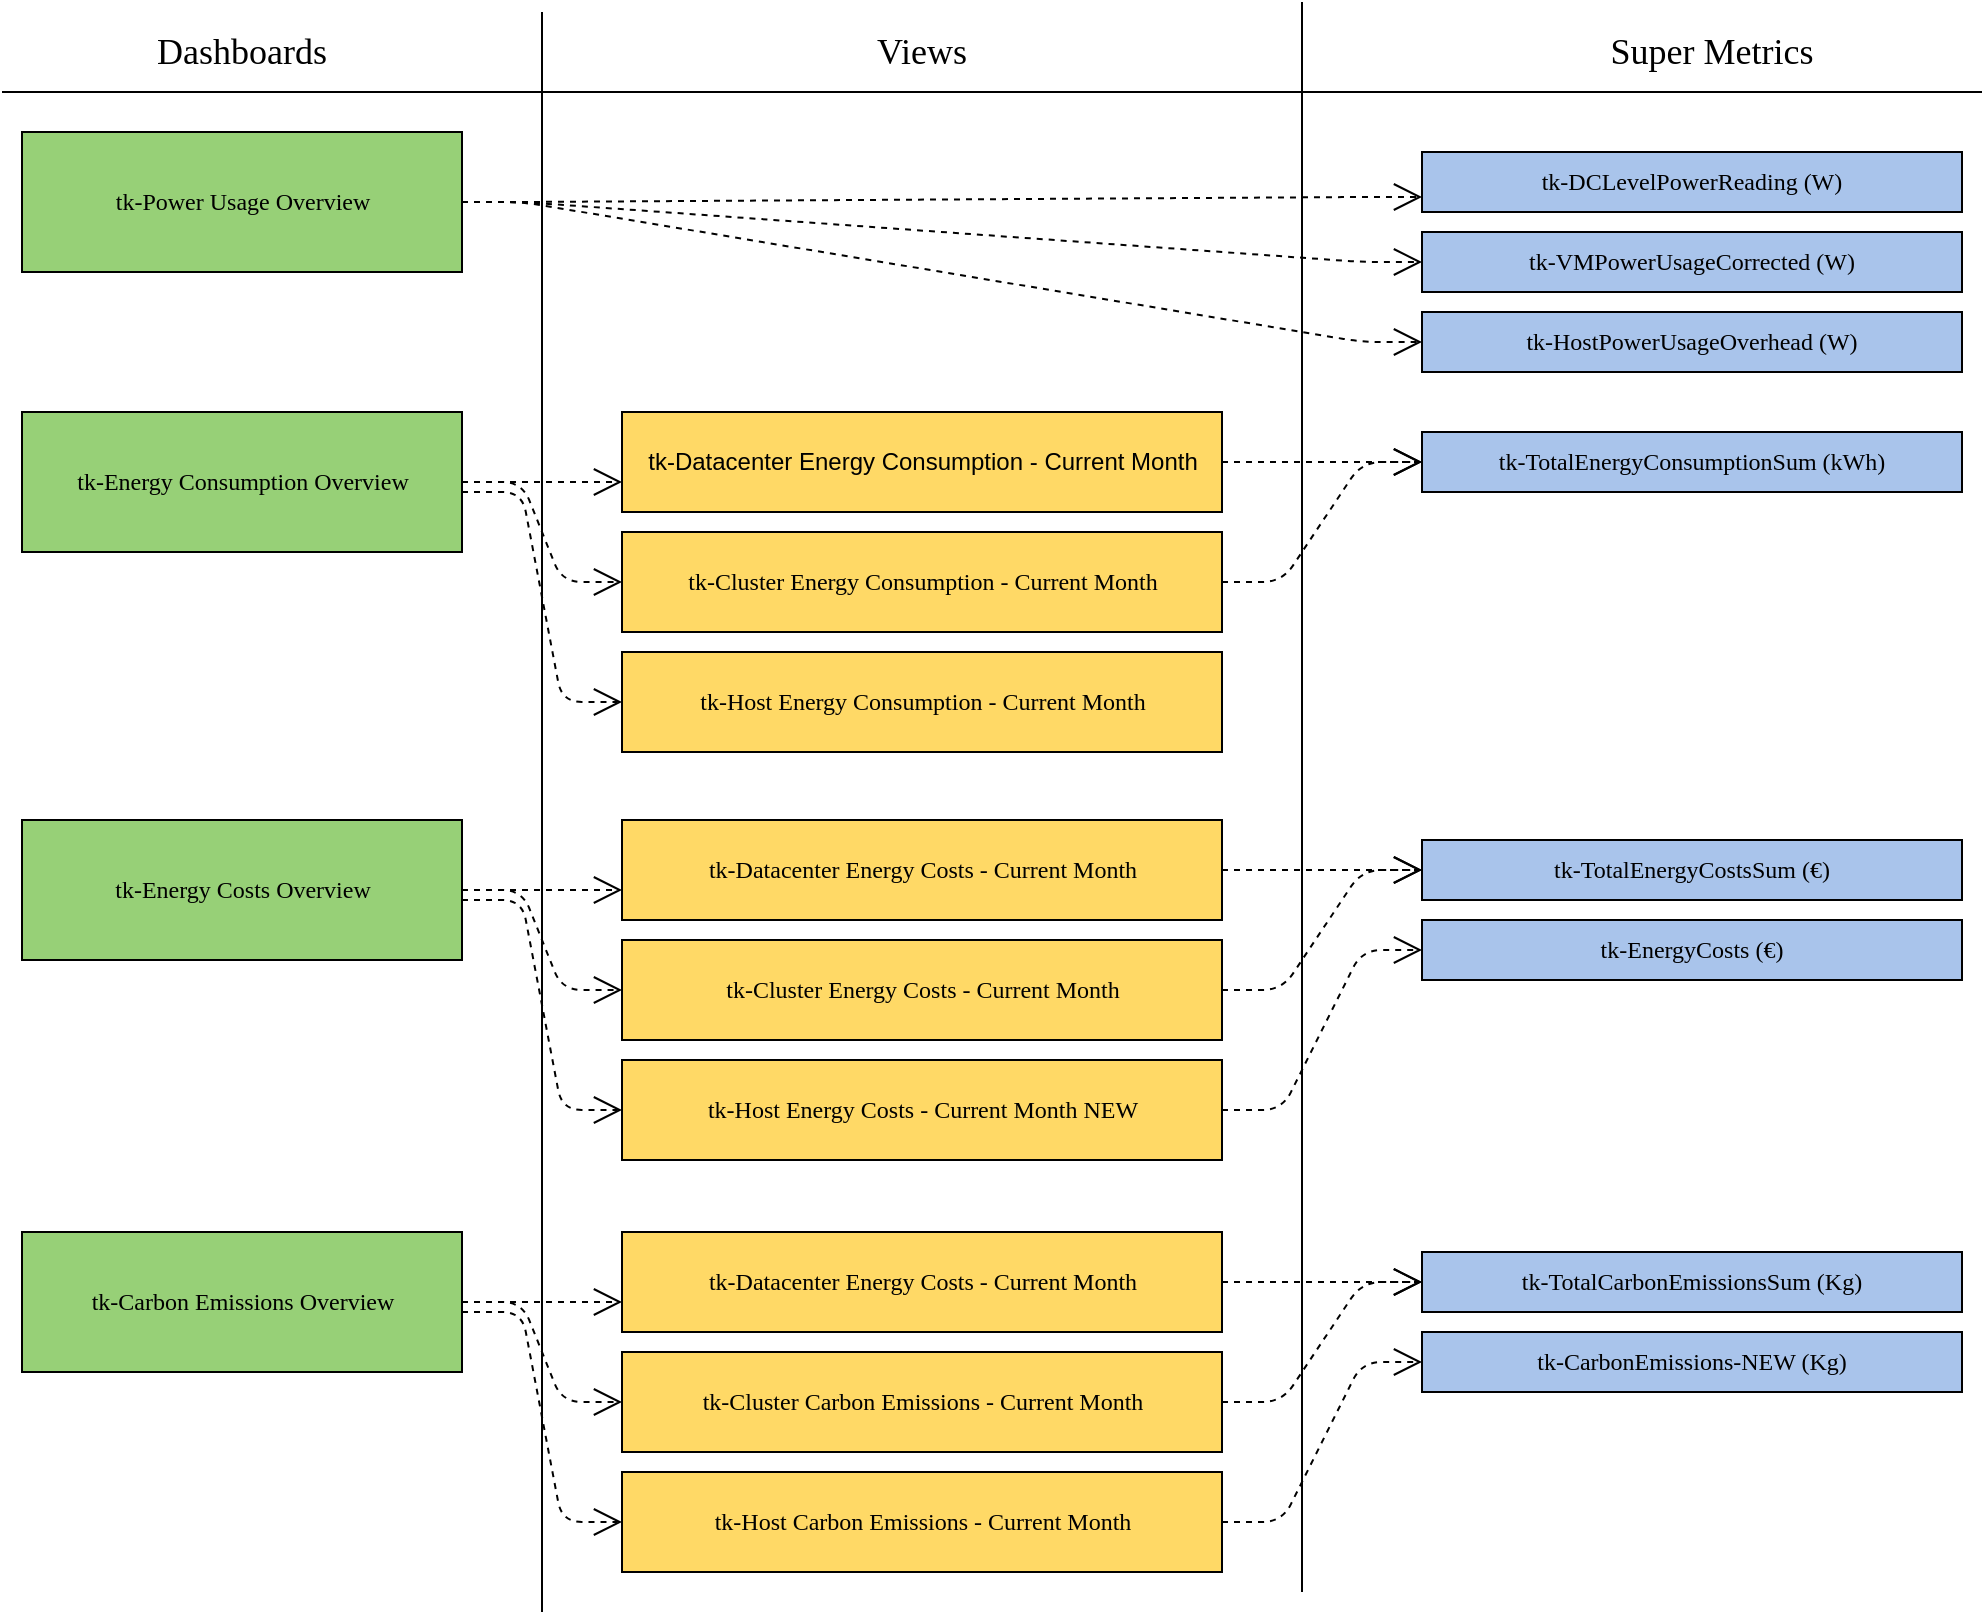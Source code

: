<mxfile version="13.0.3" type="device"><diagram id="6Z0droxwJ2vlk-bS_KEQ" name="Page-1"><mxGraphModel dx="1415" dy="822" grid="0" gridSize="10" guides="1" tooltips="1" connect="1" arrows="1" fold="1" page="1" pageScale="1" pageWidth="1169" pageHeight="827" math="0" shadow="0"><root><mxCell id="0"/><mxCell id="1" parent="0"/><mxCell id="kYcrA7VAKAhkb4kWksEJ-1" value="&lt;font face=&quot;Metropolis&quot;&gt;tk-Power Usage Overview&lt;/font&gt;" style="html=1;fillColor=#97D077;" vertex="1" parent="1"><mxGeometry x="60" y="70" width="220" height="70" as="geometry"/></mxCell><mxCell id="kYcrA7VAKAhkb4kWksEJ-2" value="&lt;font face=&quot;Metropolis&quot;&gt;tk-Energy Consumption Overview&lt;/font&gt;" style="html=1;fillColor=#97D077;" vertex="1" parent="1"><mxGeometry x="60" y="210" width="220" height="70" as="geometry"/></mxCell><mxCell id="kYcrA7VAKAhkb4kWksEJ-3" value="&lt;font face=&quot;Metropolis&quot;&gt;tk-Energy Costs Overview&lt;/font&gt;" style="html=1;fillColor=#97D077;" vertex="1" parent="1"><mxGeometry x="60" y="414" width="220" height="70" as="geometry"/></mxCell><mxCell id="kYcrA7VAKAhkb4kWksEJ-4" value="&lt;font face=&quot;Metropolis&quot;&gt;tk-Carbon Emissions Overview&lt;/font&gt;" style="html=1;fillColor=#97D077;" vertex="1" parent="1"><mxGeometry x="60" y="620" width="220" height="70" as="geometry"/></mxCell><mxCell id="kYcrA7VAKAhkb4kWksEJ-5" value="&lt;font style=&quot;font-size: 18px&quot; face=&quot;Verdana&quot;&gt;Dashboards&lt;/font&gt;" style="text;html=1;strokeColor=none;fillColor=none;align=center;verticalAlign=middle;whiteSpace=wrap;rounded=0;" vertex="1" parent="1"><mxGeometry x="150" y="20" width="40" height="20" as="geometry"/></mxCell><mxCell id="kYcrA7VAKAhkb4kWksEJ-6" value="&lt;font style=&quot;font-size: 18px&quot; face=&quot;Verdana&quot;&gt;Views&lt;/font&gt;" style="text;html=1;strokeColor=none;fillColor=none;align=center;verticalAlign=middle;whiteSpace=wrap;rounded=0;" vertex="1" parent="1"><mxGeometry x="490" y="20" width="40" height="20" as="geometry"/></mxCell><mxCell id="kYcrA7VAKAhkb4kWksEJ-7" value="&lt;font style=&quot;font-size: 18px&quot; face=&quot;Verdana&quot;&gt;Super Metrics&lt;/font&gt;" style="text;html=1;strokeColor=none;fillColor=none;align=center;verticalAlign=middle;whiteSpace=wrap;rounded=0;" vertex="1" parent="1"><mxGeometry x="840" y="20" width="130" height="20" as="geometry"/></mxCell><mxCell id="kYcrA7VAKAhkb4kWksEJ-8" value="" style="endArrow=none;html=1;" edge="1" parent="1"><mxGeometry width="50" height="50" relative="1" as="geometry"><mxPoint x="50" y="50" as="sourcePoint"/><mxPoint x="1040" y="50" as="targetPoint"/></mxGeometry></mxCell><mxCell id="kYcrA7VAKAhkb4kWksEJ-9" value="" style="endArrow=none;html=1;" edge="1" parent="1"><mxGeometry width="50" height="50" relative="1" as="geometry"><mxPoint x="320" y="810" as="sourcePoint"/><mxPoint x="320" y="10" as="targetPoint"/></mxGeometry></mxCell><mxCell id="kYcrA7VAKAhkb4kWksEJ-10" value="" style="endArrow=none;html=1;" edge="1" parent="1"><mxGeometry width="50" height="50" relative="1" as="geometry"><mxPoint x="700" y="800" as="sourcePoint"/><mxPoint x="700" y="5" as="targetPoint"/></mxGeometry></mxCell><mxCell id="kYcrA7VAKAhkb4kWksEJ-11" value="&lt;font face=&quot;Metropolis&quot;&gt;tk-DCLevelPowerReading (W)&lt;/font&gt;" style="rounded=0;whiteSpace=wrap;html=1;fillColor=#A9C4EB;" vertex="1" parent="1"><mxGeometry x="760" y="80" width="270" height="30" as="geometry"/></mxCell><mxCell id="kYcrA7VAKAhkb4kWksEJ-12" value="&lt;font face=&quot;Metropolis&quot;&gt;tk-VMPowerUsageCorrected (W)&lt;/font&gt;" style="rounded=0;whiteSpace=wrap;html=1;fillColor=#A9C4EB;" vertex="1" parent="1"><mxGeometry x="760" y="120" width="270" height="30" as="geometry"/></mxCell><mxCell id="kYcrA7VAKAhkb4kWksEJ-13" value="&lt;font face=&quot;Metropolis&quot;&gt;tk-HostPowerUsageOverhead (W)&lt;/font&gt;" style="rounded=0;whiteSpace=wrap;html=1;fillColor=#A9C4EB;" vertex="1" parent="1"><mxGeometry x="760" y="160" width="270" height="30" as="geometry"/></mxCell><mxCell id="kYcrA7VAKAhkb4kWksEJ-21" value="" style="endArrow=open;endSize=12;dashed=1;html=1;exitX=1;exitY=0.5;exitDx=0;exitDy=0;entryX=0;entryY=0.75;entryDx=0;entryDy=0;edgeStyle=entityRelationEdgeStyle;" edge="1" parent="1" source="kYcrA7VAKAhkb4kWksEJ-1" target="kYcrA7VAKAhkb4kWksEJ-11"><mxGeometry width="160" relative="1" as="geometry"><mxPoint x="650" y="350" as="sourcePoint"/><mxPoint x="810" y="350" as="targetPoint"/></mxGeometry></mxCell><mxCell id="kYcrA7VAKAhkb4kWksEJ-22" value="" style="endArrow=open;endSize=12;dashed=1;html=1;exitX=1;exitY=0.5;exitDx=0;exitDy=0;entryX=0;entryY=0.5;entryDx=0;entryDy=0;edgeStyle=entityRelationEdgeStyle;" edge="1" parent="1" source="kYcrA7VAKAhkb4kWksEJ-1" target="kYcrA7VAKAhkb4kWksEJ-12"><mxGeometry width="160" relative="1" as="geometry"><mxPoint x="290" y="115" as="sourcePoint"/><mxPoint x="805" y="112.5" as="targetPoint"/></mxGeometry></mxCell><mxCell id="kYcrA7VAKAhkb4kWksEJ-23" value="" style="endArrow=open;endSize=12;dashed=1;html=1;entryX=0;entryY=0.5;entryDx=0;entryDy=0;exitX=1;exitY=0.5;exitDx=0;exitDy=0;edgeStyle=entityRelationEdgeStyle;" edge="1" parent="1" source="kYcrA7VAKAhkb4kWksEJ-1" target="kYcrA7VAKAhkb4kWksEJ-13"><mxGeometry width="160" relative="1" as="geometry"><mxPoint x="310" y="115" as="sourcePoint"/><mxPoint x="805" y="145" as="targetPoint"/></mxGeometry></mxCell><mxCell id="kYcrA7VAKAhkb4kWksEJ-24" value="tk-Datacenter Energy Consumption - Current Month" style="html=1;fillColor=#FFD966;" vertex="1" parent="1"><mxGeometry x="360" y="210" width="300" height="50" as="geometry"/></mxCell><mxCell id="kYcrA7VAKAhkb4kWksEJ-25" value="" style="endArrow=open;endSize=12;dashed=1;html=1;exitX=1;exitY=0.5;exitDx=0;exitDy=0;" edge="1" parent="1" source="kYcrA7VAKAhkb4kWksEJ-2"><mxGeometry width="160" relative="1" as="geometry"><mxPoint x="650" y="260" as="sourcePoint"/><mxPoint x="360" y="245" as="targetPoint"/></mxGeometry></mxCell><mxCell id="kYcrA7VAKAhkb4kWksEJ-28" value="&lt;font face=&quot;Metropolis&quot;&gt;tk-Cluster Energy Consumption - Current Month&lt;/font&gt;" style="html=1;fillColor=#FFD966;" vertex="1" parent="1"><mxGeometry x="360" y="270" width="300" height="50" as="geometry"/></mxCell><mxCell id="kYcrA7VAKAhkb4kWksEJ-29" value="" style="endArrow=open;endSize=12;dashed=1;html=1;exitX=1;exitY=0.5;exitDx=0;exitDy=0;edgeStyle=entityRelationEdgeStyle;entryX=0;entryY=0.5;entryDx=0;entryDy=0;" edge="1" parent="1" source="kYcrA7VAKAhkb4kWksEJ-2" target="kYcrA7VAKAhkb4kWksEJ-28"><mxGeometry width="160" relative="1" as="geometry"><mxPoint x="280" y="335" as="sourcePoint"/><mxPoint x="360" y="335" as="targetPoint"/></mxGeometry></mxCell><mxCell id="kYcrA7VAKAhkb4kWksEJ-30" value="&lt;font face=&quot;Metropolis&quot;&gt;tk-Host Energy Consumption - Current Month&lt;/font&gt;" style="html=1;fillColor=#FFD966;" vertex="1" parent="1"><mxGeometry x="360" y="330" width="300" height="50" as="geometry"/></mxCell><mxCell id="kYcrA7VAKAhkb4kWksEJ-31" value="" style="endArrow=open;endSize=12;dashed=1;html=1;edgeStyle=entityRelationEdgeStyle;entryX=0;entryY=0.5;entryDx=0;entryDy=0;" edge="1" parent="1" target="kYcrA7VAKAhkb4kWksEJ-30"><mxGeometry width="160" relative="1" as="geometry"><mxPoint x="280" y="250" as="sourcePoint"/><mxPoint x="360" y="425" as="targetPoint"/></mxGeometry></mxCell><mxCell id="kYcrA7VAKAhkb4kWksEJ-32" value="&lt;font face=&quot;Metropolis&quot;&gt;tk-TotalEnergyConsumptionSum (kWh)&lt;/font&gt;" style="rounded=0;whiteSpace=wrap;html=1;fillColor=#A9C4EB;" vertex="1" parent="1"><mxGeometry x="760" y="220" width="270" height="30" as="geometry"/></mxCell><mxCell id="kYcrA7VAKAhkb4kWksEJ-33" value="&lt;font face=&quot;Metropolis&quot;&gt;tk-TotalEnergyCostsSum (€)&lt;/font&gt;" style="rounded=0;whiteSpace=wrap;html=1;fillColor=#A9C4EB;" vertex="1" parent="1"><mxGeometry x="760" y="424" width="270" height="30" as="geometry"/></mxCell><mxCell id="kYcrA7VAKAhkb4kWksEJ-35" value="" style="endArrow=open;endSize=12;dashed=1;html=1;edgeStyle=entityRelationEdgeStyle;entryX=0;entryY=0.5;entryDx=0;entryDy=0;exitX=1;exitY=0.5;exitDx=0;exitDy=0;" edge="1" parent="1" source="kYcrA7VAKAhkb4kWksEJ-24" target="kYcrA7VAKAhkb4kWksEJ-32"><mxGeometry width="160" relative="1" as="geometry"><mxPoint x="800" y="390" as="sourcePoint"/><mxPoint x="880" y="495" as="targetPoint"/></mxGeometry></mxCell><mxCell id="kYcrA7VAKAhkb4kWksEJ-36" value="" style="endArrow=open;endSize=12;dashed=1;html=1;edgeStyle=entityRelationEdgeStyle;entryX=0;entryY=0.5;entryDx=0;entryDy=0;exitX=1;exitY=0.5;exitDx=0;exitDy=0;" edge="1" parent="1" source="kYcrA7VAKAhkb4kWksEJ-28" target="kYcrA7VAKAhkb4kWksEJ-32"><mxGeometry width="160" relative="1" as="geometry"><mxPoint x="670" y="245" as="sourcePoint"/><mxPoint x="770" y="245" as="targetPoint"/></mxGeometry></mxCell><mxCell id="kYcrA7VAKAhkb4kWksEJ-37" value="&lt;font face=&quot;Metropolis&quot;&gt;tk-Datacenter Energy Costs - Current Month&lt;/font&gt;" style="html=1;fillColor=#FFD966;" vertex="1" parent="1"><mxGeometry x="360" y="414" width="300" height="50" as="geometry"/></mxCell><mxCell id="kYcrA7VAKAhkb4kWksEJ-38" value="" style="endArrow=open;endSize=12;dashed=1;html=1;exitX=1;exitY=0.5;exitDx=0;exitDy=0;" edge="1" parent="1"><mxGeometry width="160" relative="1" as="geometry"><mxPoint x="280" y="449" as="sourcePoint"/><mxPoint x="360" y="449" as="targetPoint"/></mxGeometry></mxCell><mxCell id="kYcrA7VAKAhkb4kWksEJ-39" value="&lt;font face=&quot;Metropolis&quot;&gt;tk-Cluster Energy Costs - Current Month&lt;/font&gt;" style="html=1;fillColor=#FFD966;" vertex="1" parent="1"><mxGeometry x="360" y="474" width="300" height="50" as="geometry"/></mxCell><mxCell id="kYcrA7VAKAhkb4kWksEJ-40" value="" style="endArrow=open;endSize=12;dashed=1;html=1;exitX=1;exitY=0.5;exitDx=0;exitDy=0;edgeStyle=entityRelationEdgeStyle;entryX=0;entryY=0.5;entryDx=0;entryDy=0;" edge="1" parent="1" target="kYcrA7VAKAhkb4kWksEJ-39"><mxGeometry width="160" relative="1" as="geometry"><mxPoint x="280" y="449" as="sourcePoint"/><mxPoint x="360" y="539" as="targetPoint"/></mxGeometry></mxCell><mxCell id="kYcrA7VAKAhkb4kWksEJ-41" value="&lt;font face=&quot;Metropolis&quot;&gt;tk-Host Energy Costs - Current Month NEW&lt;/font&gt;" style="html=1;fillColor=#FFD966;" vertex="1" parent="1"><mxGeometry x="360" y="534" width="300" height="50" as="geometry"/></mxCell><mxCell id="kYcrA7VAKAhkb4kWksEJ-42" value="" style="endArrow=open;endSize=12;dashed=1;html=1;edgeStyle=entityRelationEdgeStyle;entryX=0;entryY=0.5;entryDx=0;entryDy=0;" edge="1" parent="1" target="kYcrA7VAKAhkb4kWksEJ-41"><mxGeometry width="160" relative="1" as="geometry"><mxPoint x="280" y="454" as="sourcePoint"/><mxPoint x="360" y="629" as="targetPoint"/></mxGeometry></mxCell><mxCell id="kYcrA7VAKAhkb4kWksEJ-43" value="" style="endArrow=open;endSize=12;dashed=1;html=1;edgeStyle=entityRelationEdgeStyle;entryX=0;entryY=0.5;entryDx=0;entryDy=0;exitX=1;exitY=0.5;exitDx=0;exitDy=0;" edge="1" parent="1" source="kYcrA7VAKAhkb4kWksEJ-37"><mxGeometry width="160" relative="1" as="geometry"><mxPoint x="800" y="594" as="sourcePoint"/><mxPoint x="760" y="439" as="targetPoint"/></mxGeometry></mxCell><mxCell id="kYcrA7VAKAhkb4kWksEJ-44" value="" style="endArrow=open;endSize=12;dashed=1;html=1;edgeStyle=entityRelationEdgeStyle;entryX=0;entryY=0.5;entryDx=0;entryDy=0;exitX=1;exitY=0.5;exitDx=0;exitDy=0;" edge="1" parent="1" source="kYcrA7VAKAhkb4kWksEJ-39"><mxGeometry width="160" relative="1" as="geometry"><mxPoint x="670" y="449" as="sourcePoint"/><mxPoint x="760" y="439" as="targetPoint"/></mxGeometry></mxCell><mxCell id="kYcrA7VAKAhkb4kWksEJ-48" value="" style="endArrow=open;endSize=12;dashed=1;html=1;edgeStyle=entityRelationEdgeStyle;exitX=1;exitY=0.5;exitDx=0;exitDy=0;entryX=0;entryY=0.5;entryDx=0;entryDy=0;" edge="1" parent="1" source="kYcrA7VAKAhkb4kWksEJ-41" target="kYcrA7VAKAhkb4kWksEJ-60"><mxGeometry width="160" relative="1" as="geometry"><mxPoint x="670" y="509" as="sourcePoint"/><mxPoint x="760" y="440" as="targetPoint"/></mxGeometry></mxCell><mxCell id="kYcrA7VAKAhkb4kWksEJ-49" value="&lt;font face=&quot;Metropolis&quot;&gt;tk-TotalCarbonEmissionsSum (Kg)&lt;/font&gt;" style="rounded=0;whiteSpace=wrap;html=1;fillColor=#A9C4EB;" vertex="1" parent="1"><mxGeometry x="760" y="630" width="270" height="30" as="geometry"/></mxCell><mxCell id="kYcrA7VAKAhkb4kWksEJ-50" value="&lt;font face=&quot;Metropolis&quot;&gt;tk-Datacenter Energy Costs - Current Month&lt;/font&gt;" style="html=1;fillColor=#FFD966;" vertex="1" parent="1"><mxGeometry x="360" y="620" width="300" height="50" as="geometry"/></mxCell><mxCell id="kYcrA7VAKAhkb4kWksEJ-51" value="" style="endArrow=open;endSize=12;dashed=1;html=1;exitX=1;exitY=0.5;exitDx=0;exitDy=0;" edge="1" parent="1"><mxGeometry width="160" relative="1" as="geometry"><mxPoint x="280" y="655" as="sourcePoint"/><mxPoint x="360" y="655" as="targetPoint"/></mxGeometry></mxCell><mxCell id="kYcrA7VAKAhkb4kWksEJ-52" value="&lt;font face=&quot;Metropolis&quot;&gt;tk-Cluster Carbon Emissions - Current Month&lt;/font&gt;" style="html=1;fillColor=#FFD966;" vertex="1" parent="1"><mxGeometry x="360" y="680" width="300" height="50" as="geometry"/></mxCell><mxCell id="kYcrA7VAKAhkb4kWksEJ-53" value="" style="endArrow=open;endSize=12;dashed=1;html=1;exitX=1;exitY=0.5;exitDx=0;exitDy=0;edgeStyle=entityRelationEdgeStyle;entryX=0;entryY=0.5;entryDx=0;entryDy=0;" edge="1" parent="1" target="kYcrA7VAKAhkb4kWksEJ-52"><mxGeometry width="160" relative="1" as="geometry"><mxPoint x="280" y="655" as="sourcePoint"/><mxPoint x="360" y="745" as="targetPoint"/></mxGeometry></mxCell><mxCell id="kYcrA7VAKAhkb4kWksEJ-54" value="&lt;font face=&quot;Metropolis&quot;&gt;tk-Host Carbon Emissions - Current Month&lt;/font&gt;" style="html=1;fillColor=#FFD966;" vertex="1" parent="1"><mxGeometry x="360" y="740" width="300" height="50" as="geometry"/></mxCell><mxCell id="kYcrA7VAKAhkb4kWksEJ-55" value="" style="endArrow=open;endSize=12;dashed=1;html=1;edgeStyle=entityRelationEdgeStyle;entryX=0;entryY=0.5;entryDx=0;entryDy=0;" edge="1" parent="1" target="kYcrA7VAKAhkb4kWksEJ-54"><mxGeometry width="160" relative="1" as="geometry"><mxPoint x="280" y="660" as="sourcePoint"/><mxPoint x="360" y="835" as="targetPoint"/></mxGeometry></mxCell><mxCell id="kYcrA7VAKAhkb4kWksEJ-56" value="" style="endArrow=open;endSize=12;dashed=1;html=1;edgeStyle=entityRelationEdgeStyle;entryX=0;entryY=0.5;entryDx=0;entryDy=0;exitX=1;exitY=0.5;exitDx=0;exitDy=0;" edge="1" parent="1" source="kYcrA7VAKAhkb4kWksEJ-50"><mxGeometry width="160" relative="1" as="geometry"><mxPoint x="800" y="800" as="sourcePoint"/><mxPoint x="760" y="645" as="targetPoint"/></mxGeometry></mxCell><mxCell id="kYcrA7VAKAhkb4kWksEJ-57" value="" style="endArrow=open;endSize=12;dashed=1;html=1;edgeStyle=entityRelationEdgeStyle;entryX=0;entryY=0.5;entryDx=0;entryDy=0;exitX=1;exitY=0.5;exitDx=0;exitDy=0;" edge="1" parent="1" source="kYcrA7VAKAhkb4kWksEJ-52"><mxGeometry width="160" relative="1" as="geometry"><mxPoint x="670" y="655" as="sourcePoint"/><mxPoint x="760" y="645" as="targetPoint"/></mxGeometry></mxCell><mxCell id="kYcrA7VAKAhkb4kWksEJ-58" value="" style="endArrow=open;endSize=12;dashed=1;html=1;edgeStyle=entityRelationEdgeStyle;exitX=1;exitY=0.5;exitDx=0;exitDy=0;entryX=0;entryY=0.5;entryDx=0;entryDy=0;" edge="1" parent="1" source="kYcrA7VAKAhkb4kWksEJ-54" target="kYcrA7VAKAhkb4kWksEJ-59"><mxGeometry width="160" relative="1" as="geometry"><mxPoint x="670" y="715" as="sourcePoint"/><mxPoint x="760" y="646" as="targetPoint"/></mxGeometry></mxCell><mxCell id="kYcrA7VAKAhkb4kWksEJ-59" value="&lt;font face=&quot;Metropolis&quot;&gt;tk-CarbonEmissions-NEW (Kg)&lt;/font&gt;" style="rounded=0;whiteSpace=wrap;html=1;fillColor=#A9C4EB;" vertex="1" parent="1"><mxGeometry x="760" y="670" width="270" height="30" as="geometry"/></mxCell><mxCell id="kYcrA7VAKAhkb4kWksEJ-60" value="&lt;font face=&quot;Metropolis&quot;&gt;tk-EnergyCosts (€)&lt;/font&gt;" style="rounded=0;whiteSpace=wrap;html=1;fillColor=#A9C4EB;" vertex="1" parent="1"><mxGeometry x="760" y="464" width="270" height="30" as="geometry"/></mxCell></root></mxGraphModel></diagram></mxfile>